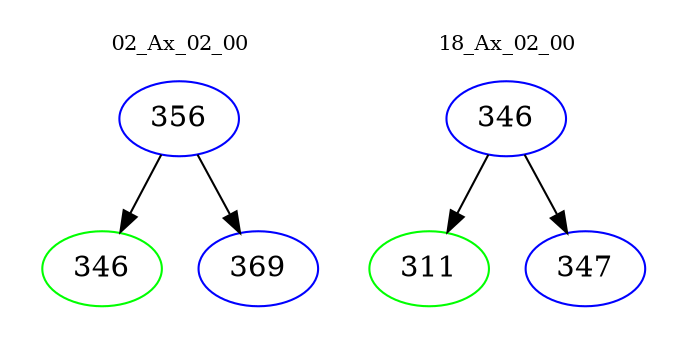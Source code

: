 digraph{
subgraph cluster_0 {
color = white
label = "02_Ax_02_00";
fontsize=10;
T0_356 [label="356", color="blue"]
T0_356 -> T0_346 [color="black"]
T0_346 [label="346", color="green"]
T0_356 -> T0_369 [color="black"]
T0_369 [label="369", color="blue"]
}
subgraph cluster_1 {
color = white
label = "18_Ax_02_00";
fontsize=10;
T1_346 [label="346", color="blue"]
T1_346 -> T1_311 [color="black"]
T1_311 [label="311", color="green"]
T1_346 -> T1_347 [color="black"]
T1_347 [label="347", color="blue"]
}
}
